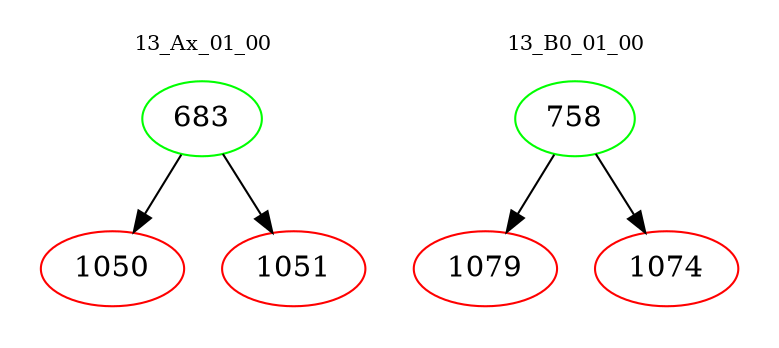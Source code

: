 digraph{
subgraph cluster_0 {
color = white
label = "13_Ax_01_00";
fontsize=10;
T0_683 [label="683", color="green"]
T0_683 -> T0_1050 [color="black"]
T0_1050 [label="1050", color="red"]
T0_683 -> T0_1051 [color="black"]
T0_1051 [label="1051", color="red"]
}
subgraph cluster_1 {
color = white
label = "13_B0_01_00";
fontsize=10;
T1_758 [label="758", color="green"]
T1_758 -> T1_1079 [color="black"]
T1_1079 [label="1079", color="red"]
T1_758 -> T1_1074 [color="black"]
T1_1074 [label="1074", color="red"]
}
}
